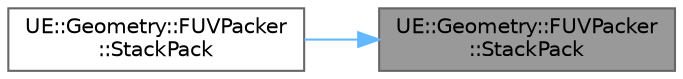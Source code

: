 digraph "UE::Geometry::FUVPacker::StackPack"
{
 // INTERACTIVE_SVG=YES
 // LATEX_PDF_SIZE
  bgcolor="transparent";
  edge [fontname=Helvetica,fontsize=10,labelfontname=Helvetica,labelfontsize=10];
  node [fontname=Helvetica,fontsize=10,shape=box,height=0.2,width=0.4];
  rankdir="RL";
  Node1 [id="Node000001",label="UE::Geometry::FUVPacker\l::StackPack",height=0.2,width=0.4,color="gray40", fillcolor="grey60", style="filled", fontcolor="black",tooltip="Uniformly scale all UV islands so that the largest fits in positive-unit-square, and translate each i..."];
  Node1 -> Node2 [id="edge1_Node000001_Node000002",dir="back",color="steelblue1",style="solid",tooltip=" "];
  Node2 [id="Node000002",label="UE::Geometry::FUVPacker\l::StackPack",height=0.2,width=0.4,color="grey40", fillcolor="white", style="filled",URL="$d2/d35/classUE_1_1Geometry_1_1FUVPacker.html#a2ebaee650247aa85ca2bb17983351f48",tooltip="Version of StackPack that takes an array of arrays instead of a TFunctionRef, for convenience."];
}
